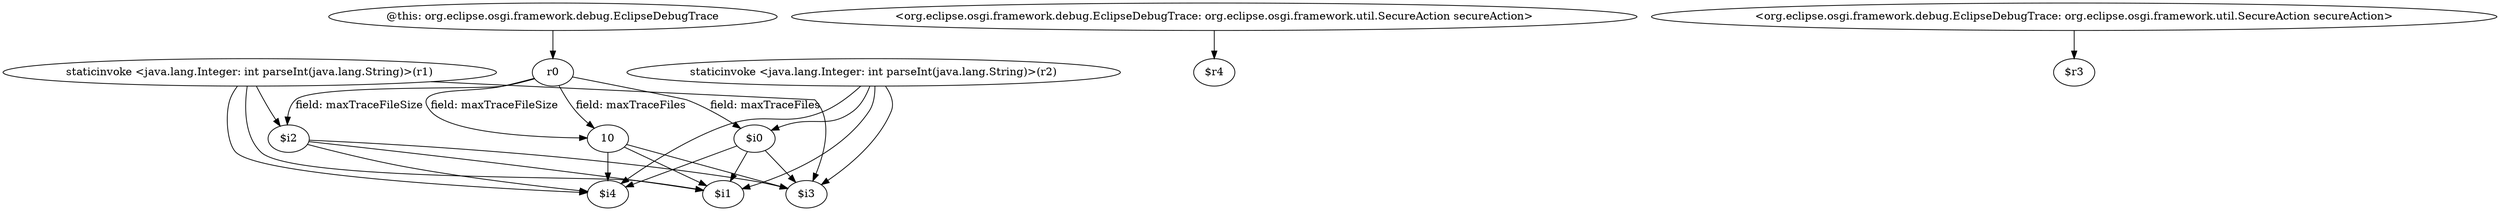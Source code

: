 digraph g {
0[label="staticinvoke <java.lang.Integer: int parseInt(java.lang.String)>(r1)"]
1[label="$i1"]
0->1[label=""]
2[label="$i0"]
2->1[label=""]
3[label="$i2"]
4[label="$i3"]
3->4[label=""]
5[label="$i4"]
2->5[label=""]
6[label="staticinvoke <java.lang.Integer: int parseInt(java.lang.String)>(r2)"]
6->2[label=""]
7[label="r0"]
7->3[label="field: maxTraceFileSize"]
8[label="10"]
8->5[label=""]
3->5[label=""]
7->2[label="field: maxTraceFiles"]
8->4[label=""]
9[label="<org.eclipse.osgi.framework.debug.EclipseDebugTrace: org.eclipse.osgi.framework.util.SecureAction secureAction>"]
10[label="$r4"]
9->10[label=""]
2->4[label=""]
6->1[label=""]
0->4[label=""]
7->8[label="field: maxTraceFileSize"]
7->8[label="field: maxTraceFiles"]
6->5[label=""]
0->3[label=""]
6->4[label=""]
0->5[label=""]
11[label="<org.eclipse.osgi.framework.debug.EclipseDebugTrace: org.eclipse.osgi.framework.util.SecureAction secureAction>"]
12[label="$r3"]
11->12[label=""]
13[label="@this: org.eclipse.osgi.framework.debug.EclipseDebugTrace"]
13->7[label=""]
8->1[label=""]
3->1[label=""]
}